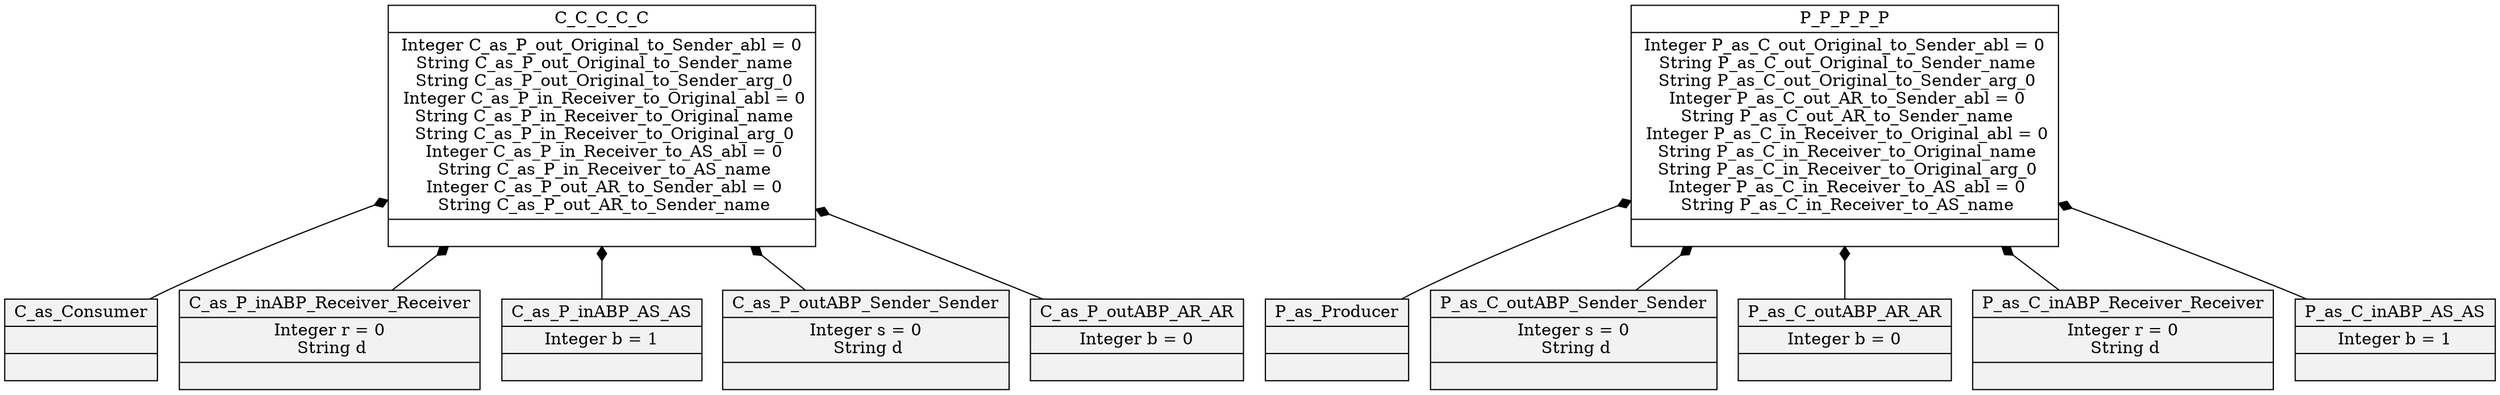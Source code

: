 
digraph Simple_as_arg_uni_ll_time_merge {
  node [shape=record]
  edge [dir=back, arrowtail=diamond]

C_C_C_C_C_311
 [label="{C_C_C_C_C|Integer C_as_P_out_Original_to_Sender_abl = 0\n String C_as_P_out_Original_to_Sender_name\n String C_as_P_out_Original_to_Sender_arg_0\n Integer C_as_P_in_Receiver_to_Original_abl = 0\n String C_as_P_in_Receiver_to_Original_name\n String C_as_P_in_Receiver_to_Original_arg_0\n Integer C_as_P_in_Receiver_to_AS_abl = 0\n String C_as_P_in_Receiver_to_AS_name\n Integer C_as_P_out_AR_to_Sender_abl = 0\n String C_as_P_out_AR_to_Sender_name|}"]
C_C_C_C_C_311_C_as_Consumer [label="{C_as_Consumer||}", style=filled, fillcolor=gray95]
C_C_C_C_C_311 -> C_C_C_C_C_311_C_as_Consumer
C_C_C_C_C_311_C_as_P_inABP_Receiver_Receiver [label="{C_as_P_inABP_Receiver_Receiver|Integer r = 0\n String d|}", style=filled, fillcolor=gray95]
C_C_C_C_C_311 -> C_C_C_C_C_311_C_as_P_inABP_Receiver_Receiver
C_C_C_C_C_311_C_as_P_inABP_AS_AS [label="{C_as_P_inABP_AS_AS|Integer b = 1|}", style=filled, fillcolor=gray95]
C_C_C_C_C_311 -> C_C_C_C_C_311_C_as_P_inABP_AS_AS
C_C_C_C_C_311_C_as_P_outABP_Sender_Sender [label="{C_as_P_outABP_Sender_Sender|Integer s = 0\n String d|}", style=filled, fillcolor=gray95]
C_C_C_C_C_311 -> C_C_C_C_C_311_C_as_P_outABP_Sender_Sender
C_C_C_C_C_311_C_as_P_outABP_AR_AR [label="{C_as_P_outABP_AR_AR|Integer b = 0|}", style=filled, fillcolor=gray95]
C_C_C_C_C_311 -> C_C_C_C_C_311_C_as_P_outABP_AR_AR

P_P_P_P_P_231
 [label="{P_P_P_P_P|Integer P_as_C_out_Original_to_Sender_abl = 0\n String P_as_C_out_Original_to_Sender_name\n String P_as_C_out_Original_to_Sender_arg_0\n Integer P_as_C_out_AR_to_Sender_abl = 0\n String P_as_C_out_AR_to_Sender_name\n Integer P_as_C_in_Receiver_to_Original_abl = 0\n String P_as_C_in_Receiver_to_Original_name\n String P_as_C_in_Receiver_to_Original_arg_0\n Integer P_as_C_in_Receiver_to_AS_abl = 0\n String P_as_C_in_Receiver_to_AS_name|}"]
P_P_P_P_P_231_P_as_Producer [label="{P_as_Producer||}", style=filled, fillcolor=gray95]
P_P_P_P_P_231 -> P_P_P_P_P_231_P_as_Producer
P_P_P_P_P_231_P_as_C_outABP_Sender_Sender [label="{P_as_C_outABP_Sender_Sender|Integer s = 0\n String d|}", style=filled, fillcolor=gray95]
P_P_P_P_P_231 -> P_P_P_P_P_231_P_as_C_outABP_Sender_Sender
P_P_P_P_P_231_P_as_C_outABP_AR_AR [label="{P_as_C_outABP_AR_AR|Integer b = 0|}", style=filled, fillcolor=gray95]
P_P_P_P_P_231 -> P_P_P_P_P_231_P_as_C_outABP_AR_AR
P_P_P_P_P_231_P_as_C_inABP_Receiver_Receiver [label="{P_as_C_inABP_Receiver_Receiver|Integer r = 0\n String d|}", style=filled, fillcolor=gray95]
P_P_P_P_P_231 -> P_P_P_P_P_231_P_as_C_inABP_Receiver_Receiver
P_P_P_P_P_231_P_as_C_inABP_AS_AS [label="{P_as_C_inABP_AS_AS|Integer b = 1|}", style=filled, fillcolor=gray95]
P_P_P_P_P_231 -> P_P_P_P_P_231_P_as_C_inABP_AS_AS


}

